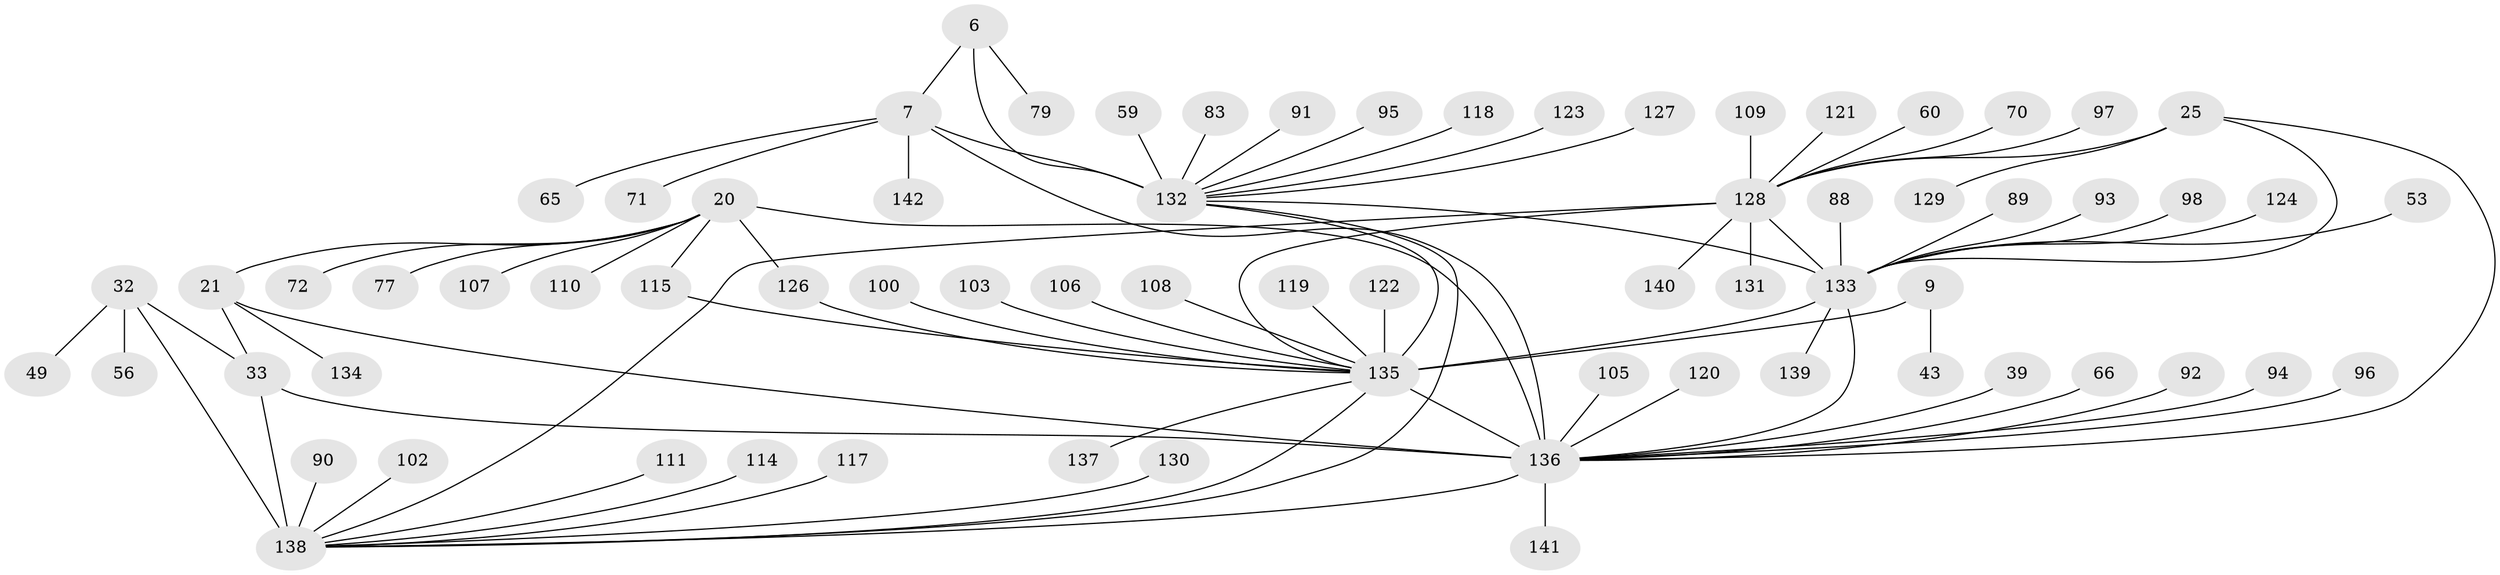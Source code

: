 // original degree distribution, {13: 0.02112676056338028, 8: 0.04225352112676056, 6: 0.028169014084507043, 9: 0.035211267605633804, 7: 0.04225352112676056, 11: 0.014084507042253521, 14: 0.014084507042253521, 10: 0.02112676056338028, 18: 0.007042253521126761, 12: 0.02112676056338028, 3: 0.02112676056338028, 1: 0.5704225352112676, 4: 0.007042253521126761, 2: 0.15492957746478872}
// Generated by graph-tools (version 1.1) at 2025/54/03/09/25 04:54:31]
// undirected, 71 vertices, 86 edges
graph export_dot {
graph [start="1"]
  node [color=gray90,style=filled];
  6 [super="+3"];
  7 [super="+2"];
  9 [super="+8"];
  20 [super="+18"];
  21 [super="+15"];
  25 [super="+24"];
  32 [super="+31"];
  33 [super="+30"];
  39;
  43;
  49;
  53;
  56;
  59 [super="+52"];
  60;
  65;
  66;
  70;
  71;
  72 [super="+68"];
  77;
  79;
  83;
  88;
  89 [super="+86"];
  90;
  91;
  92 [super="+76"];
  93;
  94;
  95;
  96;
  97;
  98;
  100;
  102 [super="+61"];
  103;
  105;
  106;
  107;
  108;
  109;
  110;
  111 [super="+46"];
  114;
  115;
  117 [super="+78"];
  118;
  119;
  120;
  121;
  122;
  123 [super="+74"];
  124;
  126 [super="+45"];
  127 [super="+54"];
  128 [super="+27"];
  129;
  130;
  131;
  132 [super="+112+5+57"];
  133 [super="+116+28+42"];
  134;
  135 [super="+81+99+101"];
  136 [super="+85+38+44+125+58+19"];
  137;
  138 [super="+35+47+48+51+55+62+64+69+82+84+87"];
  139;
  140;
  141;
  142;
  6 -- 7 [weight=4];
  6 -- 79;
  6 -- 132 [weight=6];
  7 -- 65;
  7 -- 71;
  7 -- 142;
  7 -- 136;
  7 -- 132 [weight=6];
  9 -- 43;
  9 -- 135 [weight=10];
  20 -- 21 [weight=4];
  20 -- 77;
  20 -- 110;
  20 -- 107;
  20 -- 115;
  20 -- 126;
  20 -- 72;
  20 -- 136 [weight=6];
  21 -- 33;
  21 -- 134;
  21 -- 136 [weight=6];
  25 -- 129;
  25 -- 136;
  25 -- 133 [weight=4];
  25 -- 128 [weight=6];
  32 -- 33 [weight=4];
  32 -- 49;
  32 -- 56;
  32 -- 138 [weight=6];
  33 -- 136;
  33 -- 138 [weight=6];
  39 -- 136;
  53 -- 133;
  59 -- 132;
  60 -- 128;
  66 -- 136;
  70 -- 128;
  83 -- 132;
  88 -- 133;
  89 -- 133;
  90 -- 138;
  91 -- 132;
  92 -- 136;
  93 -- 133;
  94 -- 136;
  95 -- 132;
  96 -- 136;
  97 -- 128;
  98 -- 133;
  100 -- 135;
  102 -- 138;
  103 -- 135;
  105 -- 136;
  106 -- 135;
  108 -- 135;
  109 -- 128;
  111 -- 138;
  114 -- 138;
  115 -- 135;
  117 -- 138;
  118 -- 132;
  119 -- 135;
  120 -- 136;
  121 -- 128;
  122 -- 135;
  123 -- 132;
  124 -- 133;
  126 -- 135;
  127 -- 132;
  128 -- 131;
  128 -- 133 [weight=6];
  128 -- 138;
  128 -- 140;
  128 -- 135;
  130 -- 138;
  132 -- 133;
  132 -- 138 [weight=2];
  132 -- 135;
  133 -- 136 [weight=3];
  133 -- 139;
  133 -- 135 [weight=2];
  135 -- 136 [weight=3];
  135 -- 137;
  135 -- 138 [weight=2];
  136 -- 141;
  136 -- 138;
}
